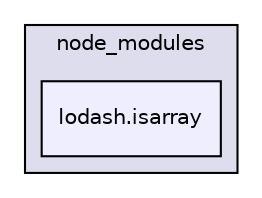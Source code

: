 digraph "gulp-src/node_modules/gulp-uglify/node_modules/gulp-util/node_modules/lodash.template/node_modules/lodash.keys/node_modules/lodash.isarray" {
  compound=true
  node [ fontsize="10", fontname="Helvetica"];
  edge [ labelfontsize="10", labelfontname="Helvetica"];
  subgraph clusterdir_b61ef05c8cd61f8bd8abeda174fcd00a {
    graph [ bgcolor="#ddddee", pencolor="black", label="node_modules" fontname="Helvetica", fontsize="10", URL="dir_b61ef05c8cd61f8bd8abeda174fcd00a.html"]
  dir_aeb897326b4f6704945651261c0942ea [shape=box, label="lodash.isarray", style="filled", fillcolor="#eeeeff", pencolor="black", URL="dir_aeb897326b4f6704945651261c0942ea.html"];
  }
}
